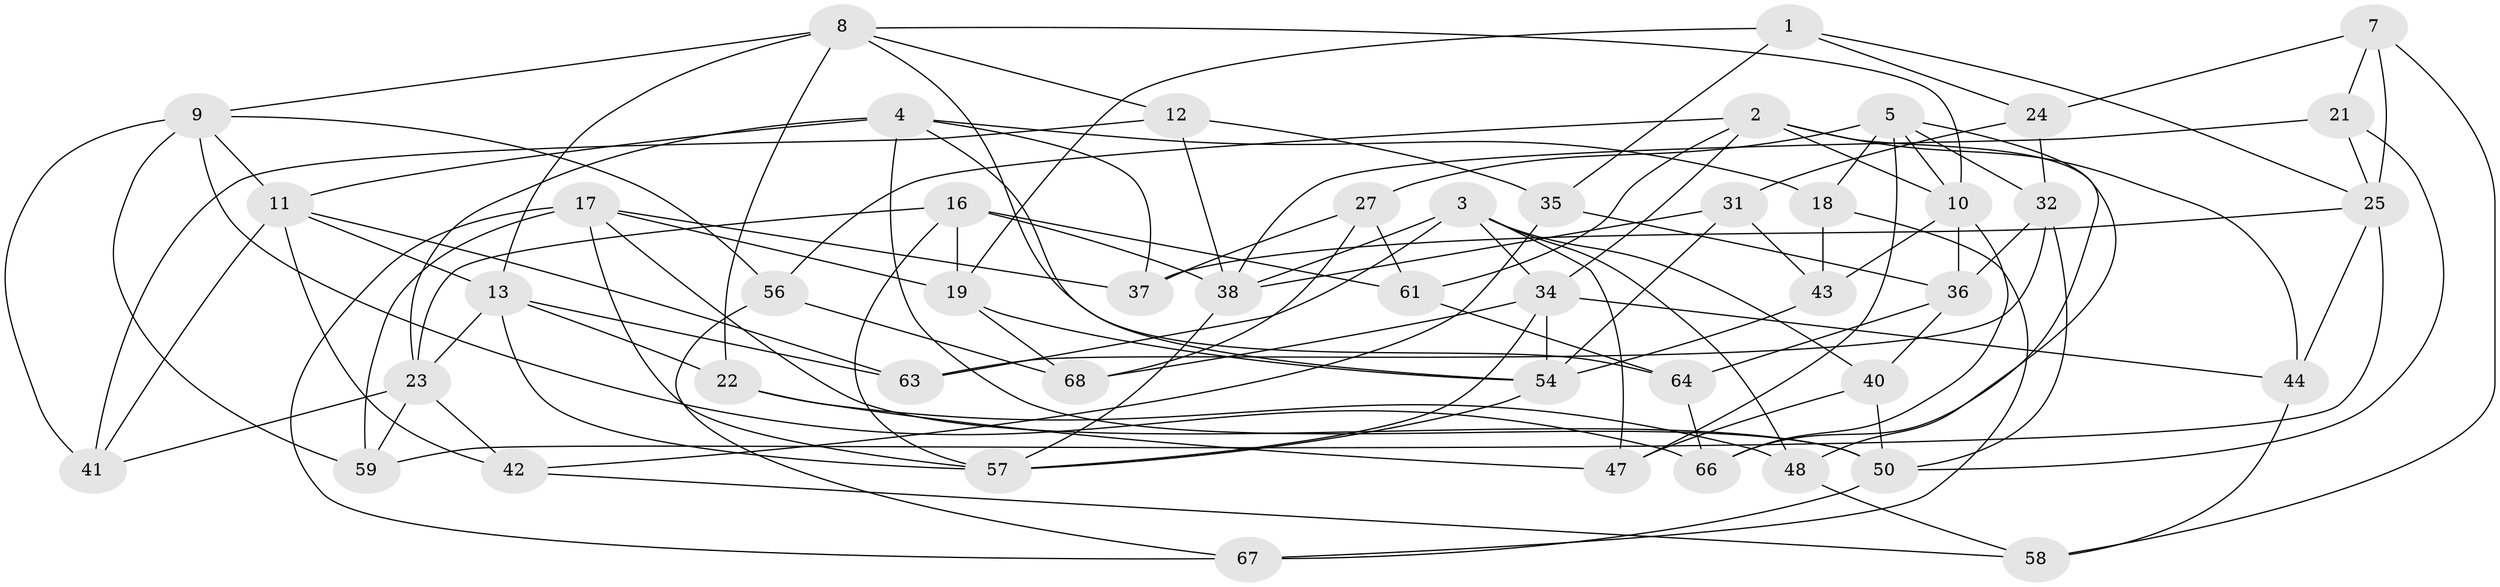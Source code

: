 // Generated by graph-tools (version 1.1) at 2025/24/03/03/25 07:24:29]
// undirected, 48 vertices, 115 edges
graph export_dot {
graph [start="1"]
  node [color=gray90,style=filled];
  1;
  2 [super="+30"];
  3 [super="+45"];
  4 [super="+60"];
  5 [super="+6"];
  7;
  8 [super="+33"];
  9 [super="+39"];
  10 [super="+29"];
  11 [super="+15"];
  12;
  13 [super="+14"];
  16 [super="+20"];
  17 [super="+65"];
  18;
  19 [super="+52"];
  21;
  22;
  23 [super="+28"];
  24;
  25 [super="+26"];
  27;
  31;
  32 [super="+46"];
  34 [super="+53"];
  35;
  36 [super="+49"];
  37;
  38 [super="+62"];
  40;
  41;
  42;
  43;
  44;
  47;
  48;
  50 [super="+51"];
  54 [super="+55"];
  56;
  57 [super="+69"];
  58;
  59;
  61;
  63;
  64;
  66;
  67;
  68;
  1 -- 24;
  1 -- 35;
  1 -- 25;
  1 -- 19;
  2 -- 44;
  2 -- 56;
  2 -- 48;
  2 -- 61;
  2 -- 34;
  2 -- 10;
  3 -- 47;
  3 -- 38;
  3 -- 63;
  3 -- 40;
  3 -- 48;
  3 -- 34;
  4 -- 23;
  4 -- 18;
  4 -- 64;
  4 -- 37;
  4 -- 50;
  4 -- 11;
  5 -- 66;
  5 -- 18;
  5 -- 47;
  5 -- 32;
  5 -- 27;
  5 -- 10;
  7 -- 24;
  7 -- 58;
  7 -- 21;
  7 -- 25;
  8 -- 10;
  8 -- 22;
  8 -- 12;
  8 -- 9;
  8 -- 13;
  8 -- 54;
  9 -- 59;
  9 -- 66;
  9 -- 56;
  9 -- 41;
  9 -- 11;
  10 -- 43;
  10 -- 66;
  10 -- 36;
  11 -- 42;
  11 -- 13;
  11 -- 41;
  11 -- 63;
  12 -- 41;
  12 -- 35;
  12 -- 38;
  13 -- 63;
  13 -- 22;
  13 -- 23;
  13 -- 57;
  16 -- 19 [weight=2];
  16 -- 61;
  16 -- 38;
  16 -- 57;
  16 -- 23;
  17 -- 37;
  17 -- 67;
  17 -- 19;
  17 -- 59;
  17 -- 57;
  17 -- 50;
  18 -- 67;
  18 -- 43;
  19 -- 68;
  19 -- 54;
  21 -- 50;
  21 -- 25;
  21 -- 38;
  22 -- 47;
  22 -- 48;
  23 -- 41;
  23 -- 59;
  23 -- 42;
  24 -- 32;
  24 -- 31;
  25 -- 59;
  25 -- 44;
  25 -- 37;
  27 -- 61;
  27 -- 68;
  27 -- 37;
  31 -- 54;
  31 -- 43;
  31 -- 38;
  32 -- 36 [weight=2];
  32 -- 50;
  32 -- 63;
  34 -- 68;
  34 -- 44;
  34 -- 54;
  34 -- 57;
  35 -- 42;
  35 -- 36;
  36 -- 64;
  36 -- 40;
  38 -- 57;
  40 -- 50;
  40 -- 47;
  42 -- 58;
  43 -- 54;
  44 -- 58;
  48 -- 58;
  50 -- 67;
  54 -- 57;
  56 -- 67;
  56 -- 68;
  61 -- 64;
  64 -- 66;
}
